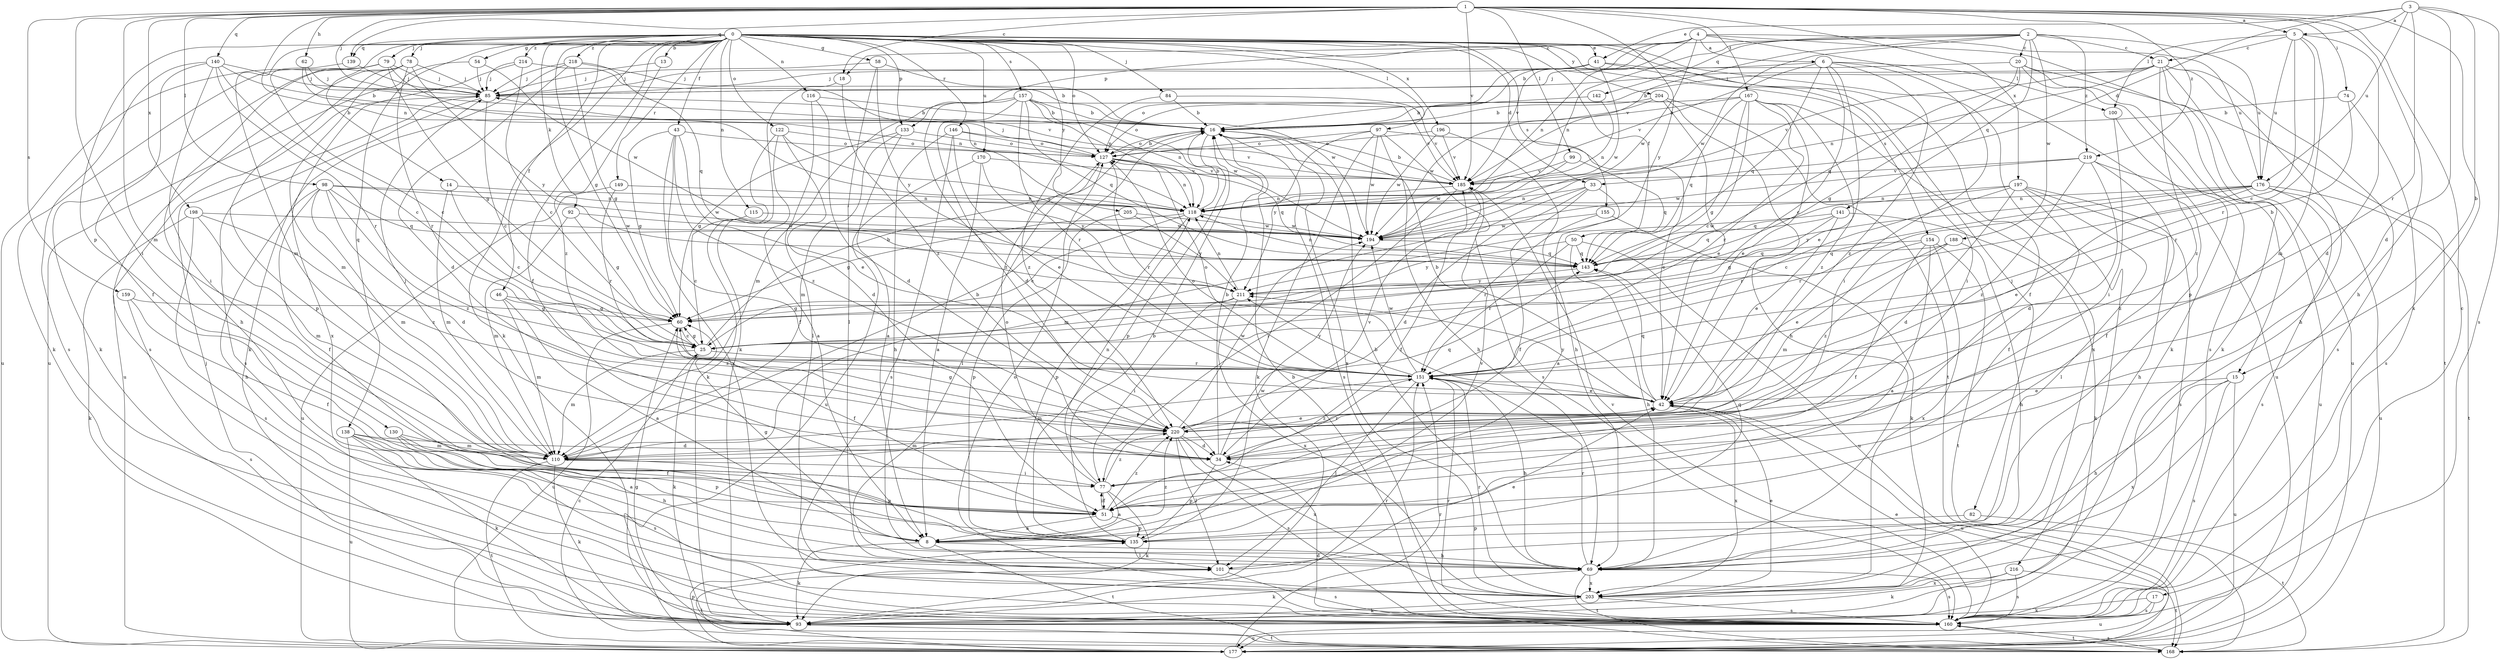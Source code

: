 strict digraph  {
0;
1;
2;
3;
4;
5;
6;
8;
13;
14;
15;
16;
17;
18;
20;
21;
25;
33;
34;
41;
42;
43;
46;
50;
51;
54;
58;
60;
62;
69;
74;
77;
78;
79;
82;
84;
85;
92;
93;
97;
98;
99;
100;
101;
110;
115;
116;
118;
122;
127;
130;
133;
135;
138;
139;
140;
141;
142;
143;
146;
149;
151;
154;
155;
157;
159;
160;
167;
168;
170;
176;
177;
185;
188;
194;
196;
197;
198;
203;
204;
205;
211;
214;
216;
218;
219;
220;
0 -> 13  [label=b];
0 -> 14  [label=b];
0 -> 33  [label=d];
0 -> 41  [label=e];
0 -> 43  [label=f];
0 -> 46  [label=f];
0 -> 50  [label=f];
0 -> 51  [label=f];
0 -> 54  [label=g];
0 -> 58  [label=g];
0 -> 60  [label=g];
0 -> 78  [label=j];
0 -> 79  [label=j];
0 -> 82  [label=j];
0 -> 84  [label=j];
0 -> 92  [label=k];
0 -> 93  [label=k];
0 -> 97  [label=l];
0 -> 110  [label=m];
0 -> 115  [label=n];
0 -> 116  [label=n];
0 -> 122  [label=o];
0 -> 127  [label=o];
0 -> 130  [label=p];
0 -> 133  [label=p];
0 -> 138  [label=q];
0 -> 139  [label=q];
0 -> 146  [label=r];
0 -> 149  [label=r];
0 -> 154  [label=s];
0 -> 155  [label=s];
0 -> 157  [label=s];
0 -> 170  [label=u];
0 -> 196  [label=x];
0 -> 204  [label=y];
0 -> 205  [label=y];
0 -> 214  [label=z];
0 -> 216  [label=z];
0 -> 218  [label=z];
1 -> 5  [label=a];
1 -> 17  [label=c];
1 -> 18  [label=c];
1 -> 62  [label=h];
1 -> 69  [label=h];
1 -> 74  [label=i];
1 -> 77  [label=i];
1 -> 85  [label=j];
1 -> 98  [label=l];
1 -> 99  [label=l];
1 -> 110  [label=m];
1 -> 118  [label=n];
1 -> 139  [label=q];
1 -> 140  [label=q];
1 -> 159  [label=s];
1 -> 167  [label=t];
1 -> 185  [label=v];
1 -> 197  [label=x];
1 -> 198  [label=x];
1 -> 203  [label=x];
1 -> 211  [label=y];
1 -> 219  [label=z];
2 -> 18  [label=c];
2 -> 20  [label=c];
2 -> 21  [label=c];
2 -> 118  [label=n];
2 -> 141  [label=q];
2 -> 142  [label=q];
2 -> 176  [label=u];
2 -> 185  [label=v];
2 -> 188  [label=w];
2 -> 194  [label=w];
2 -> 219  [label=z];
3 -> 5  [label=a];
3 -> 15  [label=b];
3 -> 33  [label=d];
3 -> 34  [label=d];
3 -> 41  [label=e];
3 -> 151  [label=r];
3 -> 160  [label=s];
3 -> 176  [label=u];
4 -> 6  [label=a];
4 -> 15  [label=b];
4 -> 16  [label=b];
4 -> 118  [label=n];
4 -> 133  [label=p];
4 -> 135  [label=p];
4 -> 176  [label=u];
4 -> 185  [label=v];
4 -> 194  [label=w];
5 -> 21  [label=c];
5 -> 25  [label=c];
5 -> 34  [label=d];
5 -> 100  [label=l];
5 -> 110  [label=m];
5 -> 151  [label=r];
5 -> 176  [label=u];
6 -> 25  [label=c];
6 -> 42  [label=e];
6 -> 77  [label=i];
6 -> 85  [label=j];
6 -> 100  [label=l];
6 -> 143  [label=q];
6 -> 185  [label=v];
6 -> 220  [label=z];
8 -> 60  [label=g];
8 -> 69  [label=h];
8 -> 93  [label=k];
8 -> 168  [label=t];
8 -> 185  [label=v];
8 -> 220  [label=z];
13 -> 85  [label=j];
13 -> 220  [label=z];
14 -> 25  [label=c];
14 -> 110  [label=m];
14 -> 118  [label=n];
15 -> 42  [label=e];
15 -> 69  [label=h];
15 -> 160  [label=s];
15 -> 177  [label=u];
15 -> 203  [label=x];
16 -> 127  [label=o];
16 -> 135  [label=p];
16 -> 160  [label=s];
16 -> 203  [label=x];
17 -> 93  [label=k];
17 -> 160  [label=s];
17 -> 177  [label=u];
18 -> 93  [label=k];
18 -> 220  [label=z];
20 -> 60  [label=g];
20 -> 85  [label=j];
20 -> 93  [label=k];
20 -> 143  [label=q];
20 -> 160  [label=s];
20 -> 168  [label=t];
21 -> 16  [label=b];
21 -> 69  [label=h];
21 -> 85  [label=j];
21 -> 93  [label=k];
21 -> 118  [label=n];
21 -> 160  [label=s];
21 -> 177  [label=u];
21 -> 185  [label=v];
21 -> 220  [label=z];
25 -> 16  [label=b];
25 -> 60  [label=g];
25 -> 93  [label=k];
25 -> 110  [label=m];
25 -> 151  [label=r];
33 -> 8  [label=a];
33 -> 34  [label=d];
33 -> 51  [label=f];
33 -> 110  [label=m];
33 -> 118  [label=n];
34 -> 16  [label=b];
34 -> 135  [label=p];
34 -> 151  [label=r];
34 -> 185  [label=v];
41 -> 51  [label=f];
41 -> 77  [label=i];
41 -> 85  [label=j];
41 -> 127  [label=o];
41 -> 194  [label=w];
42 -> 16  [label=b];
42 -> 127  [label=o];
42 -> 143  [label=q];
42 -> 177  [label=u];
42 -> 203  [label=x];
42 -> 211  [label=y];
42 -> 220  [label=z];
43 -> 42  [label=e];
43 -> 51  [label=f];
43 -> 60  [label=g];
43 -> 127  [label=o];
43 -> 203  [label=x];
43 -> 220  [label=z];
46 -> 8  [label=a];
46 -> 60  [label=g];
46 -> 110  [label=m];
46 -> 220  [label=z];
50 -> 69  [label=h];
50 -> 143  [label=q];
50 -> 151  [label=r];
50 -> 177  [label=u];
50 -> 211  [label=y];
51 -> 8  [label=a];
51 -> 77  [label=i];
51 -> 135  [label=p];
51 -> 220  [label=z];
54 -> 85  [label=j];
54 -> 177  [label=u];
54 -> 194  [label=w];
58 -> 85  [label=j];
58 -> 101  [label=l];
58 -> 194  [label=w];
58 -> 211  [label=y];
60 -> 25  [label=c];
60 -> 51  [label=f];
60 -> 177  [label=u];
62 -> 85  [label=j];
62 -> 118  [label=n];
62 -> 185  [label=v];
69 -> 16  [label=b];
69 -> 93  [label=k];
69 -> 151  [label=r];
69 -> 160  [label=s];
69 -> 168  [label=t];
69 -> 203  [label=x];
74 -> 16  [label=b];
74 -> 151  [label=r];
74 -> 160  [label=s];
77 -> 8  [label=a];
77 -> 51  [label=f];
77 -> 93  [label=k];
77 -> 118  [label=n];
77 -> 127  [label=o];
77 -> 220  [label=z];
78 -> 85  [label=j];
78 -> 93  [label=k];
78 -> 110  [label=m];
78 -> 135  [label=p];
78 -> 151  [label=r];
78 -> 160  [label=s];
78 -> 211  [label=y];
79 -> 60  [label=g];
79 -> 69  [label=h];
79 -> 85  [label=j];
79 -> 93  [label=k];
79 -> 118  [label=n];
79 -> 177  [label=u];
82 -> 135  [label=p];
82 -> 168  [label=t];
84 -> 16  [label=b];
84 -> 185  [label=v];
84 -> 220  [label=z];
85 -> 16  [label=b];
85 -> 25  [label=c];
85 -> 160  [label=s];
85 -> 177  [label=u];
92 -> 60  [label=g];
92 -> 110  [label=m];
92 -> 194  [label=w];
93 -> 85  [label=j];
93 -> 151  [label=r];
93 -> 168  [label=t];
97 -> 42  [label=e];
97 -> 69  [label=h];
97 -> 93  [label=k];
97 -> 127  [label=o];
97 -> 160  [label=s];
97 -> 194  [label=w];
97 -> 211  [label=y];
98 -> 34  [label=d];
98 -> 51  [label=f];
98 -> 69  [label=h];
98 -> 110  [label=m];
98 -> 118  [label=n];
98 -> 143  [label=q];
98 -> 194  [label=w];
98 -> 220  [label=z];
99 -> 143  [label=q];
99 -> 185  [label=v];
99 -> 194  [label=w];
100 -> 77  [label=i];
100 -> 177  [label=u];
101 -> 42  [label=e];
101 -> 160  [label=s];
110 -> 16  [label=b];
110 -> 77  [label=i];
110 -> 85  [label=j];
110 -> 93  [label=k];
110 -> 135  [label=p];
110 -> 168  [label=t];
115 -> 25  [label=c];
115 -> 194  [label=w];
116 -> 16  [label=b];
116 -> 34  [label=d];
116 -> 101  [label=l];
118 -> 16  [label=b];
118 -> 25  [label=c];
118 -> 60  [label=g];
118 -> 135  [label=p];
118 -> 194  [label=w];
122 -> 8  [label=a];
122 -> 34  [label=d];
122 -> 93  [label=k];
122 -> 127  [label=o];
122 -> 143  [label=q];
127 -> 16  [label=b];
127 -> 85  [label=j];
127 -> 101  [label=l];
127 -> 118  [label=n];
127 -> 143  [label=q];
127 -> 151  [label=r];
127 -> 185  [label=v];
130 -> 51  [label=f];
130 -> 69  [label=h];
130 -> 110  [label=m];
130 -> 135  [label=p];
133 -> 8  [label=a];
133 -> 60  [label=g];
133 -> 110  [label=m];
133 -> 127  [label=o];
135 -> 16  [label=b];
135 -> 101  [label=l];
135 -> 143  [label=q];
135 -> 194  [label=w];
138 -> 8  [label=a];
138 -> 34  [label=d];
138 -> 93  [label=k];
138 -> 110  [label=m];
138 -> 160  [label=s];
138 -> 177  [label=u];
139 -> 25  [label=c];
139 -> 85  [label=j];
140 -> 16  [label=b];
140 -> 25  [label=c];
140 -> 51  [label=f];
140 -> 77  [label=i];
140 -> 85  [label=j];
140 -> 151  [label=r];
140 -> 160  [label=s];
141 -> 42  [label=e];
141 -> 60  [label=g];
141 -> 93  [label=k];
141 -> 143  [label=q];
141 -> 194  [label=w];
142 -> 16  [label=b];
142 -> 118  [label=n];
143 -> 118  [label=n];
143 -> 211  [label=y];
146 -> 42  [label=e];
146 -> 69  [label=h];
146 -> 127  [label=o];
146 -> 160  [label=s];
146 -> 185  [label=v];
149 -> 118  [label=n];
149 -> 151  [label=r];
149 -> 177  [label=u];
151 -> 42  [label=e];
151 -> 69  [label=h];
151 -> 101  [label=l];
151 -> 110  [label=m];
151 -> 127  [label=o];
151 -> 194  [label=w];
151 -> 211  [label=y];
154 -> 8  [label=a];
154 -> 51  [label=f];
154 -> 110  [label=m];
154 -> 143  [label=q];
154 -> 168  [label=t];
154 -> 203  [label=x];
155 -> 93  [label=k];
155 -> 151  [label=r];
155 -> 194  [label=w];
157 -> 16  [label=b];
157 -> 34  [label=d];
157 -> 110  [label=m];
157 -> 118  [label=n];
157 -> 143  [label=q];
157 -> 151  [label=r];
157 -> 185  [label=v];
157 -> 194  [label=w];
157 -> 220  [label=z];
159 -> 51  [label=f];
159 -> 60  [label=g];
159 -> 160  [label=s];
160 -> 16  [label=b];
160 -> 42  [label=e];
160 -> 151  [label=r];
160 -> 168  [label=t];
160 -> 177  [label=u];
160 -> 185  [label=v];
167 -> 16  [label=b];
167 -> 25  [label=c];
167 -> 42  [label=e];
167 -> 60  [label=g];
167 -> 127  [label=o];
167 -> 143  [label=q];
167 -> 151  [label=r];
167 -> 203  [label=x];
167 -> 220  [label=z];
168 -> 25  [label=c];
168 -> 34  [label=d];
168 -> 60  [label=g];
168 -> 160  [label=s];
170 -> 8  [label=a];
170 -> 177  [label=u];
170 -> 185  [label=v];
170 -> 211  [label=y];
176 -> 25  [label=c];
176 -> 42  [label=e];
176 -> 118  [label=n];
176 -> 151  [label=r];
176 -> 160  [label=s];
176 -> 168  [label=t];
176 -> 177  [label=u];
176 -> 211  [label=y];
177 -> 101  [label=l];
177 -> 135  [label=p];
177 -> 151  [label=r];
185 -> 16  [label=b];
185 -> 51  [label=f];
185 -> 77  [label=i];
185 -> 118  [label=n];
188 -> 42  [label=e];
188 -> 69  [label=h];
188 -> 143  [label=q];
188 -> 220  [label=z];
194 -> 143  [label=q];
196 -> 69  [label=h];
196 -> 127  [label=o];
196 -> 185  [label=v];
196 -> 194  [label=w];
197 -> 34  [label=d];
197 -> 51  [label=f];
197 -> 69  [label=h];
197 -> 101  [label=l];
197 -> 118  [label=n];
197 -> 143  [label=q];
197 -> 151  [label=r];
197 -> 160  [label=s];
198 -> 93  [label=k];
198 -> 110  [label=m];
198 -> 160  [label=s];
198 -> 194  [label=w];
198 -> 220  [label=z];
203 -> 42  [label=e];
203 -> 93  [label=k];
203 -> 127  [label=o];
203 -> 151  [label=r];
203 -> 160  [label=s];
204 -> 16  [label=b];
204 -> 42  [label=e];
204 -> 69  [label=h];
204 -> 168  [label=t];
204 -> 194  [label=w];
205 -> 135  [label=p];
205 -> 194  [label=w];
205 -> 211  [label=y];
211 -> 60  [label=g];
211 -> 77  [label=i];
211 -> 118  [label=n];
211 -> 203  [label=x];
214 -> 25  [label=c];
214 -> 85  [label=j];
214 -> 118  [label=n];
214 -> 203  [label=x];
216 -> 93  [label=k];
216 -> 160  [label=s];
216 -> 168  [label=t];
216 -> 203  [label=x];
218 -> 16  [label=b];
218 -> 34  [label=d];
218 -> 60  [label=g];
218 -> 85  [label=j];
218 -> 93  [label=k];
218 -> 143  [label=q];
219 -> 34  [label=d];
219 -> 51  [label=f];
219 -> 177  [label=u];
219 -> 185  [label=v];
219 -> 194  [label=w];
219 -> 220  [label=z];
220 -> 34  [label=d];
220 -> 42  [label=e];
220 -> 60  [label=g];
220 -> 101  [label=l];
220 -> 110  [label=m];
220 -> 143  [label=q];
220 -> 160  [label=s];
220 -> 194  [label=w];
220 -> 203  [label=x];
}
